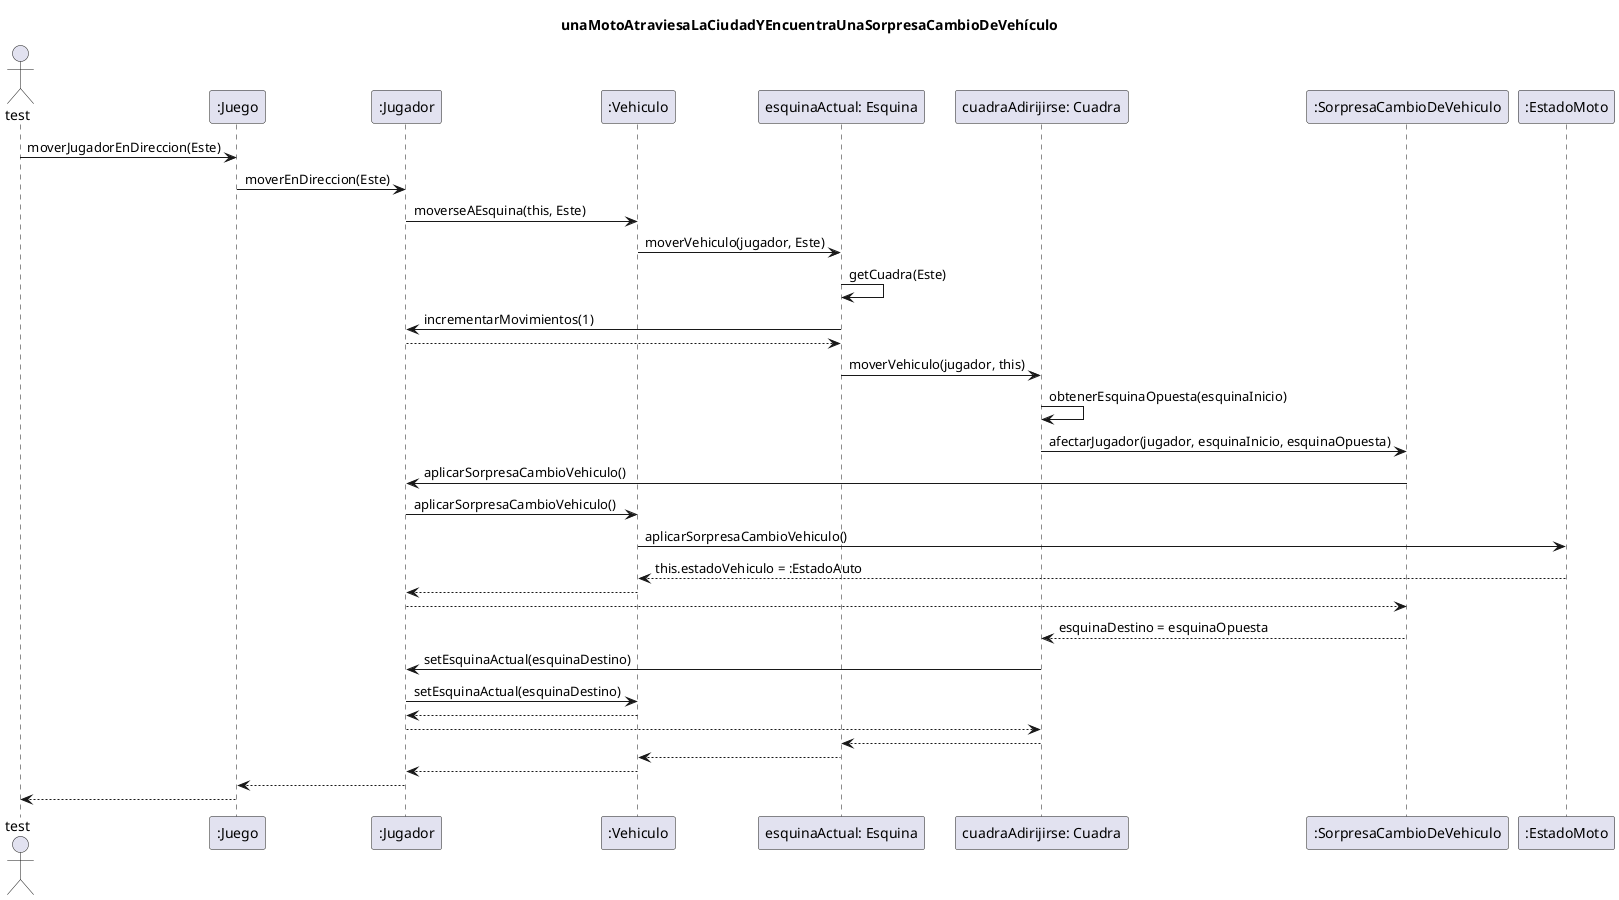 @startuml
title: unaMotoAtraviesaLaCiudadYEncuentraUnaSorpresaCambioDeVehículo

Actor test
test -> ":Juego" : moverJugadorEnDireccion(Este)
":Juego" -> ":Jugador"  : moverEnDireccion(Este)
":Jugador"  -> ":Vehiculo" : moverseAEsquina(this, Este)
":Vehiculo" -> "esquinaActual: Esquina" : moverVehiculo(jugador, Este)
"esquinaActual: Esquina" -> "esquinaActual: Esquina" : getCuadra(Este)
"esquinaActual: Esquina" -> ":Jugador" : incrementarMovimientos(1)
return

"esquinaActual: Esquina" -> "cuadraAdirijirse: Cuadra" : moverVehiculo(jugador, this)
"cuadraAdirijirse: Cuadra" -> "cuadraAdirijirse: Cuadra" : obtenerEsquinaOpuesta(esquinaInicio)
"cuadraAdirijirse: Cuadra" -> ":SorpresaCambioDeVehiculo" : afectarJugador(jugador, esquinaInicio, esquinaOpuesta)

":SorpresaCambioDeVehiculo" -> ":Jugador" : aplicarSorpresaCambioVehiculo()
":Jugador" -> ":Vehiculo" : aplicarSorpresaCambioVehiculo()
":Vehiculo" -> ":EstadoMoto" :  aplicarSorpresaCambioVehiculo()
":EstadoMoto" --> ":Vehiculo" : this.estadoVehiculo = :EstadoAuto
":Vehiculo" --> ":Jugador"
":Jugador" --> ":SorpresaCambioDeVehiculo"

":SorpresaCambioDeVehiculo" --> "cuadraAdirijirse: Cuadra" : esquinaDestino = esquinaOpuesta
"cuadraAdirijirse: Cuadra" -> ":Jugador" : setEsquinaActual(esquinaDestino)
":Jugador" -> ":Vehiculo" : setEsquinaActual(esquinaDestino)

return
":Jugador" --> "cuadraAdirijirse: Cuadra"
"cuadraAdirijirse: Cuadra" --> "esquinaActual: Esquina"
"esquinaActual: Esquina" --> ":Vehiculo"
":Vehiculo" --> ":Jugador"
":Jugador" --> ":Juego"
":Juego" --> test

@enduml